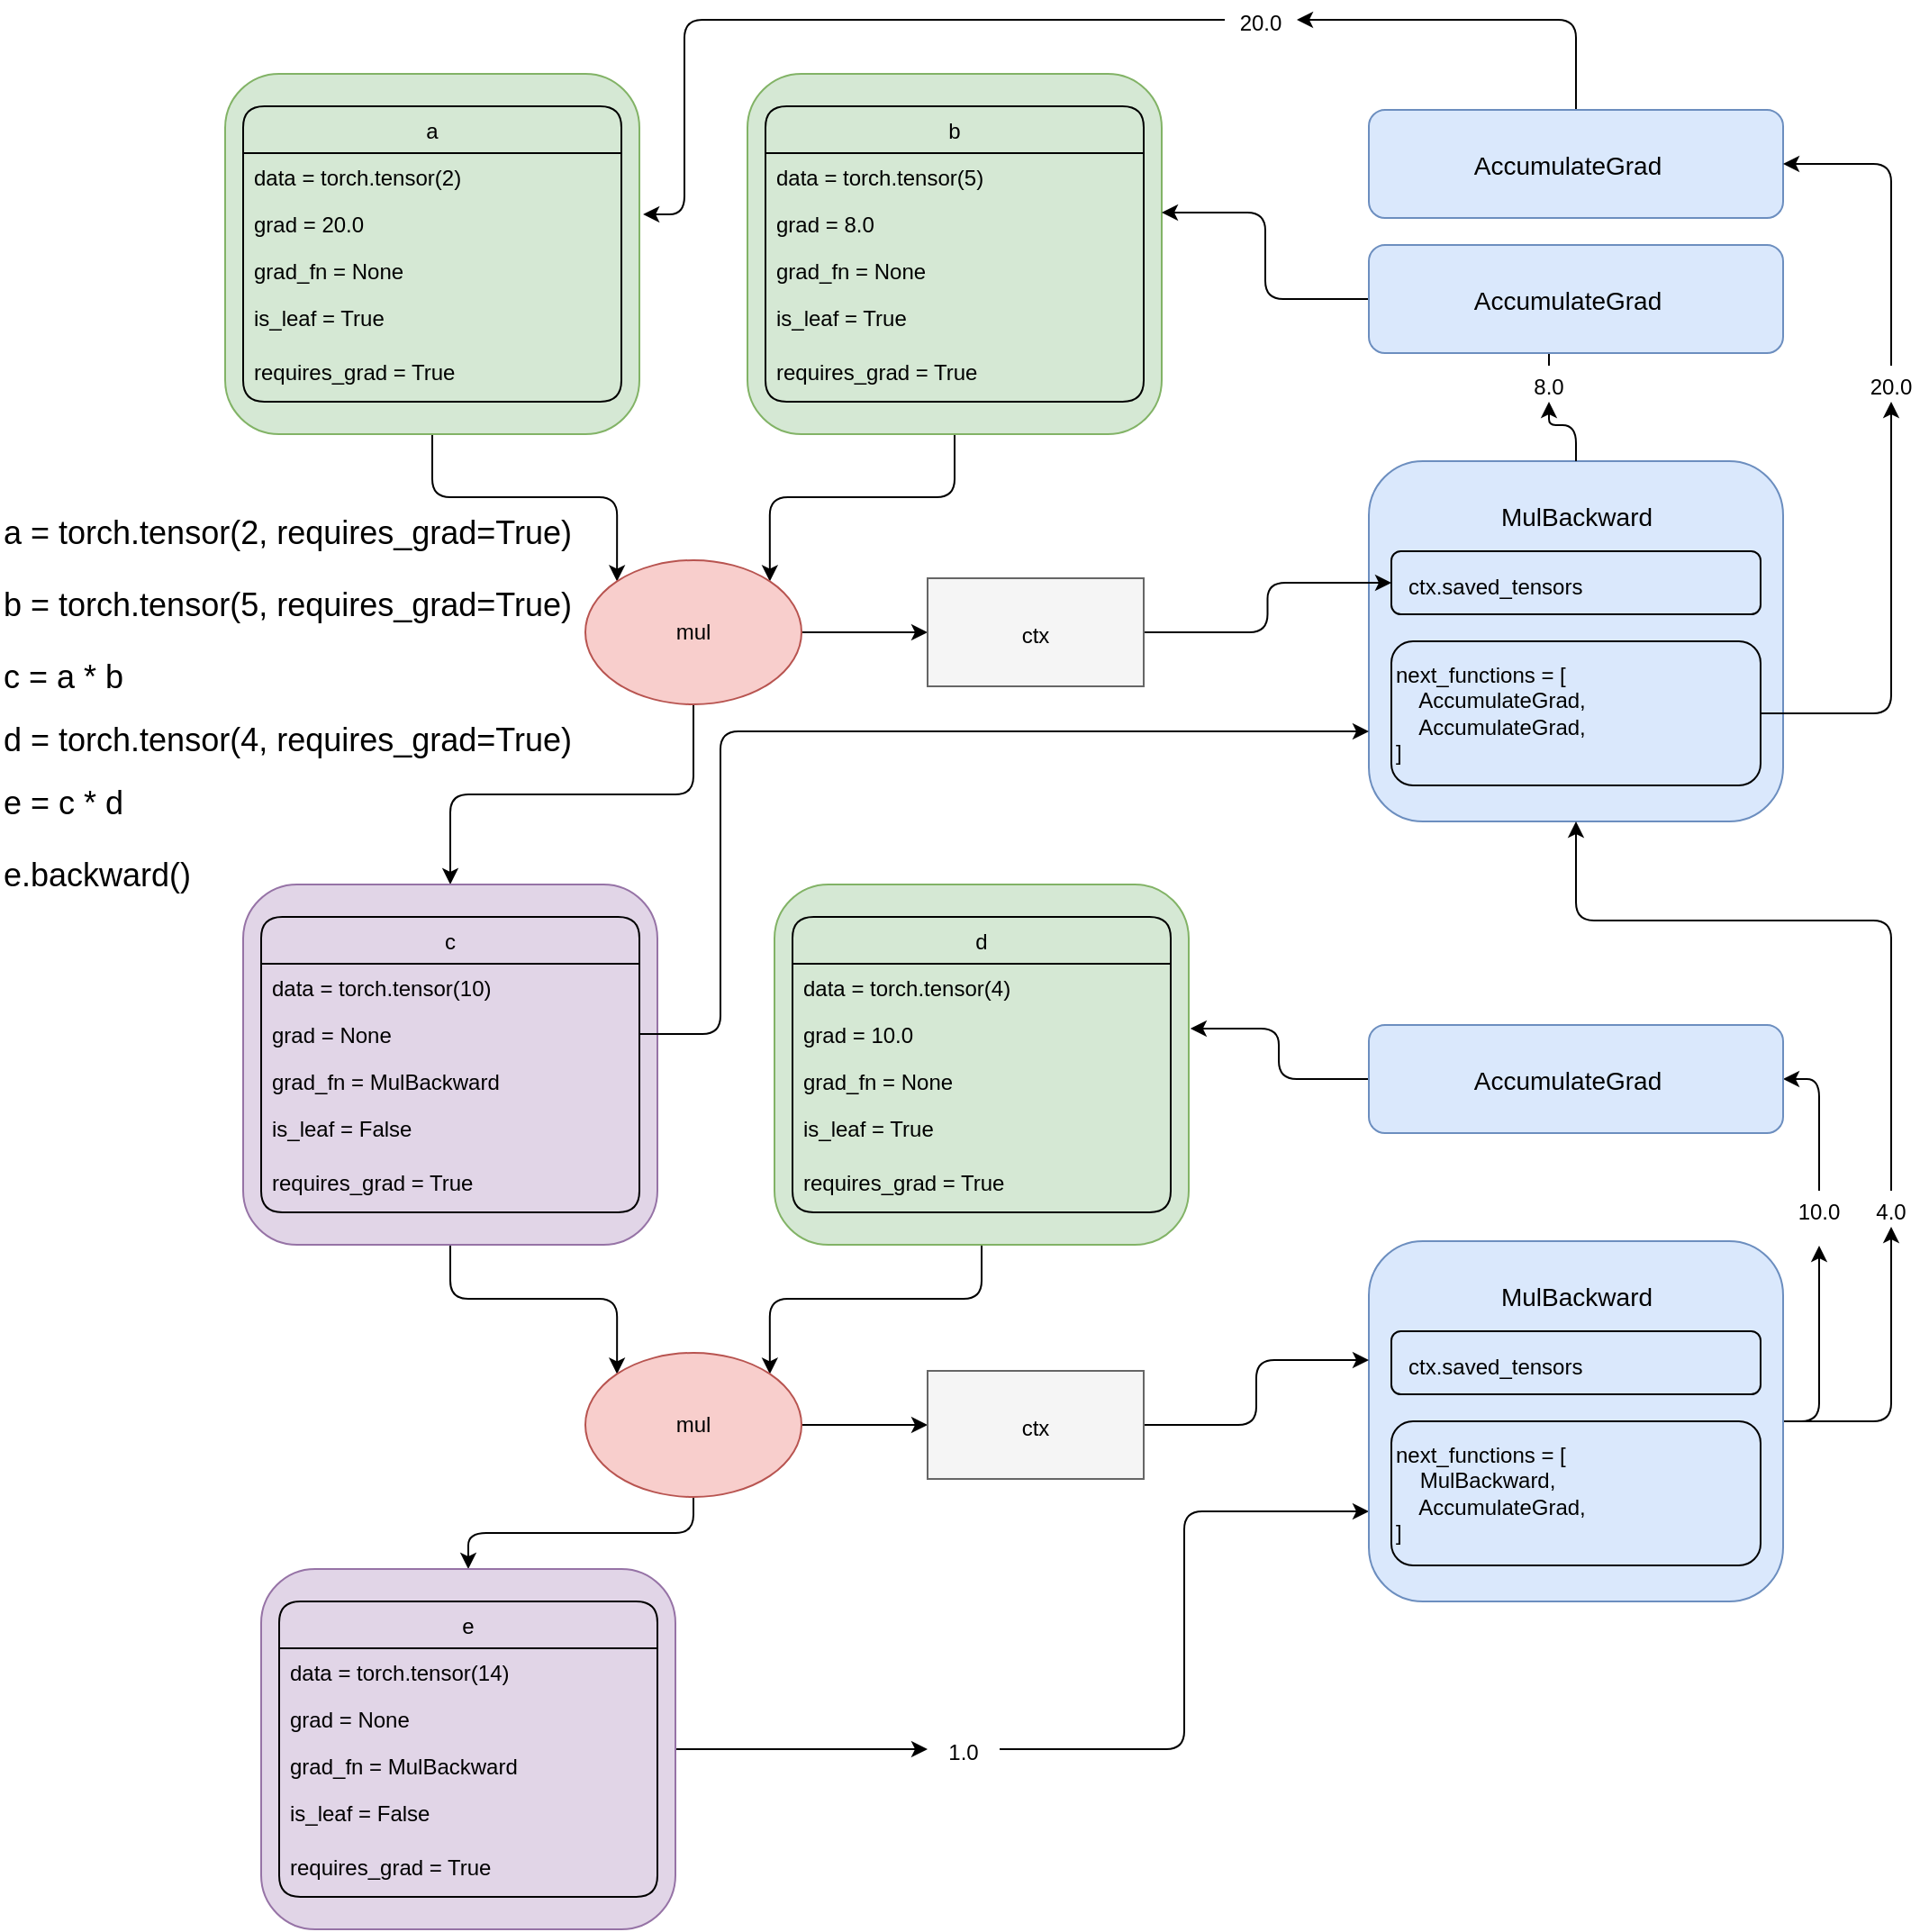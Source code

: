 <mxfile version="13.9.9" type="github">
  <diagram id="yRnguYs6hvbD5JJDKoyp" name="Page-1">
    <mxGraphModel dx="1145" dy="738" grid="1" gridSize="10" guides="1" tooltips="1" connect="1" arrows="1" fold="1" page="1" pageScale="1" pageWidth="850" pageHeight="1100" math="0" shadow="0">
      <root>
        <mxCell id="0" />
        <mxCell id="1" parent="0" />
        <mxCell id="xbXCiBL3qjypmOi7MR6_-115" style="edgeStyle=orthogonalEdgeStyle;rounded=1;orthogonalLoop=1;jettySize=auto;html=1;entryX=0;entryY=0;entryDx=0;entryDy=0;startSize=26;" parent="1" source="xbXCiBL3qjypmOi7MR6_-1" target="xbXCiBL3qjypmOi7MR6_-112" edge="1">
          <mxGeometry relative="1" as="geometry" />
        </mxCell>
        <mxCell id="xbXCiBL3qjypmOi7MR6_-1" value="" style="rounded=1;whiteSpace=wrap;html=1;fillColor=#d5e8d4;strokeColor=#82b366;" parent="1" vertex="1">
          <mxGeometry x="165" y="80" width="230" height="200" as="geometry" />
        </mxCell>
        <mxCell id="xbXCiBL3qjypmOi7MR6_-16" value="a" style="swimlane;fontStyle=0;childLayout=stackLayout;horizontal=1;startSize=26;fillColor=none;horizontalStack=0;resizeParent=1;resizeParentMax=0;resizeLast=0;collapsible=1;marginBottom=0;rounded=1;swimlaneLine=1;glass=0;sketch=0;shadow=0;" parent="1" vertex="1">
          <mxGeometry x="175" y="98" width="210" height="164" as="geometry">
            <mxRectangle x="80" y="110" width="40" height="26" as="alternateBounds" />
          </mxGeometry>
        </mxCell>
        <mxCell id="xbXCiBL3qjypmOi7MR6_-17" value="data = torch.tensor(2)" style="text;strokeColor=none;fillColor=none;align=left;verticalAlign=top;spacingLeft=4;spacingRight=4;overflow=hidden;rotatable=0;points=[[0,0.5],[1,0.5]];portConstraint=eastwest;" parent="xbXCiBL3qjypmOi7MR6_-16" vertex="1">
          <mxGeometry y="26" width="210" height="26" as="geometry" />
        </mxCell>
        <mxCell id="xbXCiBL3qjypmOi7MR6_-18" value="grad = 20.0" style="text;strokeColor=none;fillColor=none;align=left;verticalAlign=top;spacingLeft=4;spacingRight=4;overflow=hidden;rotatable=0;points=[[0,0.5],[1,0.5]];portConstraint=eastwest;" parent="xbXCiBL3qjypmOi7MR6_-16" vertex="1">
          <mxGeometry y="52" width="210" height="26" as="geometry" />
        </mxCell>
        <mxCell id="xbXCiBL3qjypmOi7MR6_-19" value="grad_fn = None" style="text;strokeColor=none;fillColor=none;align=left;verticalAlign=top;spacingLeft=4;spacingRight=4;overflow=hidden;rotatable=0;points=[[0,0.5],[1,0.5]];portConstraint=eastwest;" parent="xbXCiBL3qjypmOi7MR6_-16" vertex="1">
          <mxGeometry y="78" width="210" height="26" as="geometry" />
        </mxCell>
        <mxCell id="xbXCiBL3qjypmOi7MR6_-95" value="is_leaf = True" style="text;strokeColor=none;fillColor=none;spacingLeft=4;spacingRight=4;overflow=hidden;rotatable=0;points=[[0,0.5],[1,0.5]];portConstraint=eastwest;fontSize=12;rounded=1;shadow=0;glass=0;sketch=0;startSize=26;" parent="xbXCiBL3qjypmOi7MR6_-16" vertex="1">
          <mxGeometry y="104" width="210" height="30" as="geometry" />
        </mxCell>
        <mxCell id="xbXCiBL3qjypmOi7MR6_-96" value="requires_grad = True" style="text;strokeColor=none;fillColor=none;spacingLeft=4;spacingRight=4;overflow=hidden;rotatable=0;points=[[0,0.5],[1,0.5]];portConstraint=eastwest;fontSize=12;rounded=1;shadow=0;glass=0;sketch=0;startSize=26;" parent="xbXCiBL3qjypmOi7MR6_-16" vertex="1">
          <mxGeometry y="134" width="210" height="30" as="geometry" />
        </mxCell>
        <mxCell id="xbXCiBL3qjypmOi7MR6_-116" style="edgeStyle=orthogonalEdgeStyle;rounded=1;orthogonalLoop=1;jettySize=auto;html=1;exitX=0.5;exitY=1;exitDx=0;exitDy=0;entryX=1;entryY=0;entryDx=0;entryDy=0;startSize=26;" parent="1" source="xbXCiBL3qjypmOi7MR6_-105" target="xbXCiBL3qjypmOi7MR6_-112" edge="1">
          <mxGeometry relative="1" as="geometry" />
        </mxCell>
        <mxCell id="xbXCiBL3qjypmOi7MR6_-105" value="" style="rounded=1;whiteSpace=wrap;html=1;fillColor=#d5e8d4;strokeColor=#82b366;" parent="1" vertex="1">
          <mxGeometry x="455" y="80" width="230" height="200" as="geometry" />
        </mxCell>
        <mxCell id="xbXCiBL3qjypmOi7MR6_-106" value="b" style="swimlane;fontStyle=0;childLayout=stackLayout;horizontal=1;startSize=26;fillColor=none;horizontalStack=0;resizeParent=1;resizeParentMax=0;resizeLast=0;collapsible=1;marginBottom=0;rounded=1;swimlaneLine=1;glass=0;sketch=0;shadow=0;" parent="1" vertex="1">
          <mxGeometry x="465" y="98" width="210" height="164" as="geometry">
            <mxRectangle x="80" y="110" width="40" height="26" as="alternateBounds" />
          </mxGeometry>
        </mxCell>
        <mxCell id="xbXCiBL3qjypmOi7MR6_-107" value="data = torch.tensor(5)" style="text;strokeColor=none;fillColor=none;align=left;verticalAlign=top;spacingLeft=4;spacingRight=4;overflow=hidden;rotatable=0;points=[[0,0.5],[1,0.5]];portConstraint=eastwest;" parent="xbXCiBL3qjypmOi7MR6_-106" vertex="1">
          <mxGeometry y="26" width="210" height="26" as="geometry" />
        </mxCell>
        <mxCell id="xbXCiBL3qjypmOi7MR6_-108" value="grad = 8.0" style="text;strokeColor=none;fillColor=none;align=left;verticalAlign=top;spacingLeft=4;spacingRight=4;overflow=hidden;rotatable=0;points=[[0,0.5],[1,0.5]];portConstraint=eastwest;" parent="xbXCiBL3qjypmOi7MR6_-106" vertex="1">
          <mxGeometry y="52" width="210" height="26" as="geometry" />
        </mxCell>
        <mxCell id="xbXCiBL3qjypmOi7MR6_-109" value="grad_fn = None" style="text;strokeColor=none;fillColor=none;align=left;verticalAlign=top;spacingLeft=4;spacingRight=4;overflow=hidden;rotatable=0;points=[[0,0.5],[1,0.5]];portConstraint=eastwest;" parent="xbXCiBL3qjypmOi7MR6_-106" vertex="1">
          <mxGeometry y="78" width="210" height="26" as="geometry" />
        </mxCell>
        <mxCell id="xbXCiBL3qjypmOi7MR6_-110" value="is_leaf = True" style="text;strokeColor=none;fillColor=none;spacingLeft=4;spacingRight=4;overflow=hidden;rotatable=0;points=[[0,0.5],[1,0.5]];portConstraint=eastwest;fontSize=12;rounded=1;shadow=0;glass=0;sketch=0;startSize=26;" parent="xbXCiBL3qjypmOi7MR6_-106" vertex="1">
          <mxGeometry y="104" width="210" height="30" as="geometry" />
        </mxCell>
        <mxCell id="xbXCiBL3qjypmOi7MR6_-111" value="requires_grad = True" style="text;strokeColor=none;fillColor=none;spacingLeft=4;spacingRight=4;overflow=hidden;rotatable=0;points=[[0,0.5],[1,0.5]];portConstraint=eastwest;fontSize=12;rounded=1;shadow=0;glass=0;sketch=0;startSize=26;fontStyle=0" parent="xbXCiBL3qjypmOi7MR6_-106" vertex="1">
          <mxGeometry y="134" width="210" height="30" as="geometry" />
        </mxCell>
        <mxCell id="xbXCiBL3qjypmOi7MR6_-124" style="edgeStyle=orthogonalEdgeStyle;rounded=1;orthogonalLoop=1;jettySize=auto;html=1;entryX=0.5;entryY=0;entryDx=0;entryDy=0;startSize=26;" parent="1" source="xbXCiBL3qjypmOi7MR6_-112" target="xbXCiBL3qjypmOi7MR6_-117" edge="1">
          <mxGeometry relative="1" as="geometry">
            <mxPoint x="280" y="440" as="sourcePoint" />
          </mxGeometry>
        </mxCell>
        <mxCell id="I5uXExxvPvJX1PheCcKH-10" style="edgeStyle=orthogonalEdgeStyle;rounded=1;orthogonalLoop=1;jettySize=auto;html=1;entryX=0;entryY=0.5;entryDx=0;entryDy=0;startSize=26;fontSize=18;" edge="1" parent="1" source="xbXCiBL3qjypmOi7MR6_-112" target="I5uXExxvPvJX1PheCcKH-8">
          <mxGeometry relative="1" as="geometry" />
        </mxCell>
        <mxCell id="xbXCiBL3qjypmOi7MR6_-112" value="" style="ellipse;whiteSpace=wrap;html=1;rounded=1;shadow=0;glass=0;sketch=0;startSize=26;fillColor=#f8cecc;strokeColor=#b85450;" parent="1" vertex="1">
          <mxGeometry x="365" y="350" width="120" height="80" as="geometry" />
        </mxCell>
        <mxCell id="xbXCiBL3qjypmOi7MR6_-113" value="mul" style="text;html=1;strokeColor=none;fillColor=none;align=center;verticalAlign=middle;whiteSpace=wrap;rounded=0;shadow=0;glass=0;sketch=0;startSize=26;" parent="1" vertex="1">
          <mxGeometry x="405" y="380" width="40" height="20" as="geometry" />
        </mxCell>
        <mxCell id="I5uXExxvPvJX1PheCcKH-84" style="edgeStyle=orthogonalEdgeStyle;rounded=1;orthogonalLoop=1;jettySize=auto;html=1;entryX=0;entryY=0;entryDx=0;entryDy=0;startSize=26;fontSize=18;" edge="1" parent="1" source="xbXCiBL3qjypmOi7MR6_-117" target="I5uXExxvPvJX1PheCcKH-82">
          <mxGeometry relative="1" as="geometry" />
        </mxCell>
        <mxCell id="xbXCiBL3qjypmOi7MR6_-117" value="" style="rounded=1;whiteSpace=wrap;html=1;fillColor=#e1d5e7;strokeColor=#9673a6;" parent="1" vertex="1">
          <mxGeometry x="175" y="530" width="230" height="200" as="geometry" />
        </mxCell>
        <mxCell id="xbXCiBL3qjypmOi7MR6_-118" value="c" style="swimlane;fontStyle=0;childLayout=stackLayout;horizontal=1;startSize=26;fillColor=none;horizontalStack=0;resizeParent=1;resizeParentMax=0;resizeLast=0;collapsible=1;marginBottom=0;rounded=1;swimlaneLine=1;glass=0;sketch=0;shadow=0;" parent="1" vertex="1">
          <mxGeometry x="185" y="548" width="210" height="164" as="geometry">
            <mxRectangle x="80" y="110" width="40" height="26" as="alternateBounds" />
          </mxGeometry>
        </mxCell>
        <mxCell id="xbXCiBL3qjypmOi7MR6_-119" value="data = torch.tensor(10)" style="text;strokeColor=none;fillColor=none;align=left;verticalAlign=top;spacingLeft=4;spacingRight=4;overflow=hidden;rotatable=0;points=[[0,0.5],[1,0.5]];portConstraint=eastwest;" parent="xbXCiBL3qjypmOi7MR6_-118" vertex="1">
          <mxGeometry y="26" width="210" height="26" as="geometry" />
        </mxCell>
        <mxCell id="xbXCiBL3qjypmOi7MR6_-120" value="grad = None" style="text;strokeColor=none;fillColor=none;align=left;verticalAlign=top;spacingLeft=4;spacingRight=4;overflow=hidden;rotatable=0;points=[[0,0.5],[1,0.5]];portConstraint=eastwest;" parent="xbXCiBL3qjypmOi7MR6_-118" vertex="1">
          <mxGeometry y="52" width="210" height="26" as="geometry" />
        </mxCell>
        <mxCell id="xbXCiBL3qjypmOi7MR6_-121" value="grad_fn = MulBackward" style="text;strokeColor=none;fillColor=none;align=left;verticalAlign=top;spacingLeft=4;spacingRight=4;overflow=hidden;rotatable=0;points=[[0,0.5],[1,0.5]];portConstraint=eastwest;" parent="xbXCiBL3qjypmOi7MR6_-118" vertex="1">
          <mxGeometry y="78" width="210" height="26" as="geometry" />
        </mxCell>
        <mxCell id="xbXCiBL3qjypmOi7MR6_-122" value="is_leaf = False" style="text;strokeColor=none;fillColor=none;spacingLeft=4;spacingRight=4;overflow=hidden;rotatable=0;points=[[0,0.5],[1,0.5]];portConstraint=eastwest;fontSize=12;rounded=1;shadow=0;glass=0;sketch=0;startSize=26;" parent="xbXCiBL3qjypmOi7MR6_-118" vertex="1">
          <mxGeometry y="104" width="210" height="30" as="geometry" />
        </mxCell>
        <mxCell id="xbXCiBL3qjypmOi7MR6_-123" value="requires_grad = True" style="text;strokeColor=none;fillColor=none;spacingLeft=4;spacingRight=4;overflow=hidden;rotatable=0;points=[[0,0.5],[1,0.5]];portConstraint=eastwest;fontSize=12;rounded=1;shadow=0;glass=0;sketch=0;startSize=26;" parent="xbXCiBL3qjypmOi7MR6_-118" vertex="1">
          <mxGeometry y="134" width="210" height="30" as="geometry" />
        </mxCell>
        <mxCell id="xbXCiBL3qjypmOi7MR6_-125" value="&lt;font style=&quot;font-size: 18px&quot;&gt;a = torch.tensor(2, requires_grad=True)&lt;/font&gt;" style="text;html=1;align=left;verticalAlign=middle;whiteSpace=wrap;rounded=0;shadow=0;glass=0;sketch=0;startSize=26;fontSize=18;fontStyle=0;labelPosition=center;verticalLabelPosition=middle;" parent="1" vertex="1">
          <mxGeometry x="40" y="320" width="330" height="30" as="geometry" />
        </mxCell>
        <mxCell id="xbXCiBL3qjypmOi7MR6_-126" value="&lt;font style=&quot;font-size: 18px&quot;&gt;b = torch.tensor(5, requires_grad=True)&lt;/font&gt;" style="text;html=1;align=left;verticalAlign=middle;whiteSpace=wrap;rounded=0;shadow=0;glass=0;sketch=0;startSize=26;fontSize=18;fontStyle=0;labelPosition=center;verticalLabelPosition=middle;" parent="1" vertex="1">
          <mxGeometry x="40" y="360" width="330" height="30" as="geometry" />
        </mxCell>
        <mxCell id="xbXCiBL3qjypmOi7MR6_-127" value="&lt;font style=&quot;font-size: 18px;&quot;&gt;c = a * b&lt;/font&gt;" style="text;html=1;align=left;verticalAlign=middle;whiteSpace=wrap;rounded=0;shadow=0;glass=0;sketch=0;startSize=26;fontSize=18;fontStyle=0;labelPosition=center;verticalLabelPosition=middle;" parent="1" vertex="1">
          <mxGeometry x="40" y="400" width="100" height="30" as="geometry" />
        </mxCell>
        <mxCell id="I5uXExxvPvJX1PheCcKH-109" style="edgeStyle=orthogonalEdgeStyle;rounded=1;orthogonalLoop=1;jettySize=auto;html=1;entryX=0.5;entryY=1;entryDx=0;entryDy=0;startSize=26;fontSize=18;" edge="1" parent="1" source="I5uXExxvPvJX1PheCcKH-133" target="I5uXExxvPvJX1PheCcKH-27">
          <mxGeometry relative="1" as="geometry" />
        </mxCell>
        <mxCell id="I5uXExxvPvJX1PheCcKH-1" value="" style="rounded=1;whiteSpace=wrap;html=1;fillColor=#dae8fc;strokeColor=#6c8ebf;" vertex="1" parent="1">
          <mxGeometry x="800" y="295" width="230" height="200" as="geometry" />
        </mxCell>
        <mxCell id="I5uXExxvPvJX1PheCcKH-18" style="edgeStyle=orthogonalEdgeStyle;rounded=1;orthogonalLoop=1;jettySize=auto;html=1;entryX=0;entryY=0.5;entryDx=0;entryDy=0;startSize=26;fontSize=18;" edge="1" parent="1" source="I5uXExxvPvJX1PheCcKH-8" target="I5uXExxvPvJX1PheCcKH-17">
          <mxGeometry relative="1" as="geometry" />
        </mxCell>
        <mxCell id="I5uXExxvPvJX1PheCcKH-8" value="" style="rounded=0;whiteSpace=wrap;html=1;shadow=0;glass=0;sketch=0;startSize=26;fillColor=#f5f5f5;fontSize=18;strokeColor=#666666;fontColor=#333333;" vertex="1" parent="1">
          <mxGeometry x="555" y="360" width="120" height="60" as="geometry" />
        </mxCell>
        <mxCell id="I5uXExxvPvJX1PheCcKH-9" value="&lt;font style=&quot;font-size: 12px&quot;&gt;ctx&lt;/font&gt;" style="text;html=1;strokeColor=none;fillColor=none;align=center;verticalAlign=middle;whiteSpace=wrap;rounded=0;shadow=0;glass=0;sketch=0;startSize=26;fontSize=18;" vertex="1" parent="1">
          <mxGeometry x="595" y="380" width="40" height="20" as="geometry" />
        </mxCell>
        <mxCell id="I5uXExxvPvJX1PheCcKH-14" value="&lt;font style=&quot;font-size: 14px&quot;&gt;MulBackward&lt;/font&gt;" style="text;html=1;strokeColor=none;fillColor=none;align=center;verticalAlign=middle;whiteSpace=wrap;rounded=0;shadow=0;glass=0;sketch=0;startSize=26;fontSize=18;" vertex="1" parent="1">
          <mxGeometry x="862.5" y="315" width="105" height="20" as="geometry" />
        </mxCell>
        <mxCell id="I5uXExxvPvJX1PheCcKH-17" value="&lt;div&gt;&lt;br&gt;&lt;/div&gt;" style="rounded=1;whiteSpace=wrap;html=1;shadow=0;glass=0;sketch=0;startSize=26;fillColor=none;fontSize=18;align=left;" vertex="1" parent="1">
          <mxGeometry x="812.5" y="345" width="205" height="35" as="geometry" />
        </mxCell>
        <mxCell id="I5uXExxvPvJX1PheCcKH-137" style="edgeStyle=orthogonalEdgeStyle;rounded=1;orthogonalLoop=1;jettySize=auto;html=1;entryX=0.5;entryY=1;entryDx=0;entryDy=0;startSize=26;fontSize=18;" edge="1" parent="1" source="I5uXExxvPvJX1PheCcKH-19" target="I5uXExxvPvJX1PheCcKH-135">
          <mxGeometry relative="1" as="geometry" />
        </mxCell>
        <mxCell id="I5uXExxvPvJX1PheCcKH-19" value="&lt;div style=&quot;font-size: 12px&quot;&gt;&lt;font style=&quot;font-size: 12px&quot;&gt;next_functions = [&lt;/font&gt;&lt;/div&gt;&lt;div style=&quot;font-size: 12px&quot;&gt;&lt;font style=&quot;font-size: 12px&quot;&gt;&amp;nbsp;&amp;nbsp;&amp;nbsp; AccumulateGrad,&lt;br&gt;&lt;/font&gt;&lt;/div&gt;&lt;div style=&quot;font-size: 12px&quot;&gt;&lt;font style=&quot;font-size: 12px&quot;&gt;&amp;nbsp;&amp;nbsp;&amp;nbsp; AccumulateGrad,&lt;/font&gt;&lt;/div&gt;&lt;div style=&quot;font-size: 12px&quot;&gt;&lt;font style=&quot;font-size: 12px&quot;&gt;]&lt;br&gt;&lt;/font&gt;&lt;/div&gt;" style="rounded=1;whiteSpace=wrap;html=1;shadow=0;glass=0;sketch=0;startSize=26;fillColor=none;fontSize=18;align=left;" vertex="1" parent="1">
          <mxGeometry x="812.5" y="395" width="205" height="80" as="geometry" />
        </mxCell>
        <mxCell id="I5uXExxvPvJX1PheCcKH-21" value="&lt;div align=&quot;left&quot;&gt;&lt;font style=&quot;font-size: 12px&quot;&gt;ctx.saved_tensors&lt;/font&gt;&lt;/div&gt;" style="text;html=1;strokeColor=none;fillColor=none;align=left;verticalAlign=middle;whiteSpace=wrap;rounded=0;shadow=0;glass=0;sketch=0;startSize=26;fontSize=18;" vertex="1" parent="1">
          <mxGeometry x="820" y="352.5" width="180" height="20" as="geometry" />
        </mxCell>
        <mxCell id="I5uXExxvPvJX1PheCcKH-113" style="edgeStyle=orthogonalEdgeStyle;rounded=1;orthogonalLoop=1;jettySize=auto;html=1;entryX=1;entryY=0.385;entryDx=0;entryDy=0;entryPerimeter=0;startSize=26;fontSize=18;" edge="1" parent="1" source="I5uXExxvPvJX1PheCcKH-27" target="xbXCiBL3qjypmOi7MR6_-105">
          <mxGeometry relative="1" as="geometry" />
        </mxCell>
        <mxCell id="I5uXExxvPvJX1PheCcKH-27" value="" style="rounded=1;whiteSpace=wrap;html=1;fillColor=#dae8fc;strokeColor=#6c8ebf;" vertex="1" parent="1">
          <mxGeometry x="800" y="175" width="230" height="60" as="geometry" />
        </mxCell>
        <mxCell id="I5uXExxvPvJX1PheCcKH-28" value="&lt;font style=&quot;font-size: 14px&quot;&gt;AccumulateGrad&lt;/font&gt;" style="text;html=1;strokeColor=none;fillColor=none;align=center;verticalAlign=middle;whiteSpace=wrap;rounded=0;shadow=0;glass=0;sketch=0;startSize=26;fontSize=18;" vertex="1" parent="1">
          <mxGeometry x="857.5" y="195" width="105" height="20" as="geometry" />
        </mxCell>
        <mxCell id="I5uXExxvPvJX1PheCcKH-35" value="&lt;font style=&quot;font-size: 12px&quot;&gt;1.0&lt;/font&gt;" style="text;html=1;strokeColor=none;fillColor=none;align=center;verticalAlign=middle;whiteSpace=wrap;rounded=0;shadow=0;glass=0;sketch=0;startSize=26;fontSize=18;" vertex="1" parent="1">
          <mxGeometry x="500" y="629" width="40" height="20" as="geometry" />
        </mxCell>
        <mxCell id="I5uXExxvPvJX1PheCcKH-65" value="&lt;div align=&quot;left&quot;&gt;&lt;font style=&quot;font-size: 18px&quot;&gt;d = torch.tensor(4, requires_grad=True)&lt;/font&gt;&lt;/div&gt;" style="text;html=1;align=left;verticalAlign=middle;whiteSpace=wrap;rounded=0;shadow=0;glass=0;sketch=0;startSize=26;fontSize=18;fontStyle=0;labelPosition=center;verticalLabelPosition=middle;" vertex="1" parent="1">
          <mxGeometry x="40" y="435" width="340" height="30" as="geometry" />
        </mxCell>
        <mxCell id="I5uXExxvPvJX1PheCcKH-66" value="&lt;div align=&quot;left&quot;&gt;&lt;font style=&quot;font-size: 18px&quot;&gt;e = c * d&lt;/font&gt;&lt;br&gt;&lt;/div&gt;" style="text;html=1;align=left;verticalAlign=middle;whiteSpace=wrap;rounded=0;shadow=0;glass=0;sketch=0;startSize=26;fontSize=18;fontStyle=0;labelPosition=center;verticalLabelPosition=middle;" vertex="1" parent="1">
          <mxGeometry x="40" y="470" width="80" height="30" as="geometry" />
        </mxCell>
        <mxCell id="I5uXExxvPvJX1PheCcKH-85" style="edgeStyle=orthogonalEdgeStyle;rounded=1;orthogonalLoop=1;jettySize=auto;html=1;entryX=1;entryY=0;entryDx=0;entryDy=0;startSize=26;fontSize=18;" edge="1" parent="1" source="I5uXExxvPvJX1PheCcKH-73" target="I5uXExxvPvJX1PheCcKH-82">
          <mxGeometry relative="1" as="geometry" />
        </mxCell>
        <mxCell id="I5uXExxvPvJX1PheCcKH-73" value="" style="rounded=1;whiteSpace=wrap;html=1;fillColor=#d5e8d4;strokeColor=#82b366;" vertex="1" parent="1">
          <mxGeometry x="470" y="530" width="230" height="200" as="geometry" />
        </mxCell>
        <mxCell id="I5uXExxvPvJX1PheCcKH-74" value="d" style="swimlane;fontStyle=0;childLayout=stackLayout;horizontal=1;startSize=26;fillColor=none;horizontalStack=0;resizeParent=1;resizeParentMax=0;resizeLast=0;collapsible=1;marginBottom=0;rounded=1;swimlaneLine=1;glass=0;sketch=0;shadow=0;" vertex="1" parent="1">
          <mxGeometry x="480" y="548" width="210" height="164" as="geometry">
            <mxRectangle x="80" y="110" width="40" height="26" as="alternateBounds" />
          </mxGeometry>
        </mxCell>
        <mxCell id="I5uXExxvPvJX1PheCcKH-75" value="data = torch.tensor(4)" style="text;strokeColor=none;fillColor=none;align=left;verticalAlign=top;spacingLeft=4;spacingRight=4;overflow=hidden;rotatable=0;points=[[0,0.5],[1,0.5]];portConstraint=eastwest;" vertex="1" parent="I5uXExxvPvJX1PheCcKH-74">
          <mxGeometry y="26" width="210" height="26" as="geometry" />
        </mxCell>
        <mxCell id="I5uXExxvPvJX1PheCcKH-76" value="grad = 10.0" style="text;strokeColor=none;fillColor=none;align=left;verticalAlign=top;spacingLeft=4;spacingRight=4;overflow=hidden;rotatable=0;points=[[0,0.5],[1,0.5]];portConstraint=eastwest;" vertex="1" parent="I5uXExxvPvJX1PheCcKH-74">
          <mxGeometry y="52" width="210" height="26" as="geometry" />
        </mxCell>
        <mxCell id="I5uXExxvPvJX1PheCcKH-77" value="grad_fn = None" style="text;strokeColor=none;fillColor=none;align=left;verticalAlign=top;spacingLeft=4;spacingRight=4;overflow=hidden;rotatable=0;points=[[0,0.5],[1,0.5]];portConstraint=eastwest;" vertex="1" parent="I5uXExxvPvJX1PheCcKH-74">
          <mxGeometry y="78" width="210" height="26" as="geometry" />
        </mxCell>
        <mxCell id="I5uXExxvPvJX1PheCcKH-78" value="is_leaf = True" style="text;strokeColor=none;fillColor=none;spacingLeft=4;spacingRight=4;overflow=hidden;rotatable=0;points=[[0,0.5],[1,0.5]];portConstraint=eastwest;fontSize=12;rounded=1;shadow=0;glass=0;sketch=0;startSize=26;" vertex="1" parent="I5uXExxvPvJX1PheCcKH-74">
          <mxGeometry y="104" width="210" height="30" as="geometry" />
        </mxCell>
        <mxCell id="I5uXExxvPvJX1PheCcKH-79" value="requires_grad = True" style="text;strokeColor=none;fillColor=none;spacingLeft=4;spacingRight=4;overflow=hidden;rotatable=0;points=[[0,0.5],[1,0.5]];portConstraint=eastwest;fontSize=12;rounded=1;shadow=0;glass=0;sketch=0;startSize=26;fontStyle=0" vertex="1" parent="I5uXExxvPvJX1PheCcKH-74">
          <mxGeometry y="134" width="210" height="30" as="geometry" />
        </mxCell>
        <mxCell id="I5uXExxvPvJX1PheCcKH-81" style="edgeStyle=orthogonalEdgeStyle;rounded=1;orthogonalLoop=1;jettySize=auto;html=1;entryX=0;entryY=0.75;entryDx=0;entryDy=0;startSize=26;fontSize=18;" edge="1" parent="1" source="xbXCiBL3qjypmOi7MR6_-120" target="I5uXExxvPvJX1PheCcKH-1">
          <mxGeometry relative="1" as="geometry">
            <Array as="points">
              <mxPoint x="440" y="613" />
              <mxPoint x="440" y="445" />
            </Array>
          </mxGeometry>
        </mxCell>
        <mxCell id="I5uXExxvPvJX1PheCcKH-93" style="edgeStyle=orthogonalEdgeStyle;rounded=1;orthogonalLoop=1;jettySize=auto;html=1;entryX=0.5;entryY=0;entryDx=0;entryDy=0;startSize=26;fontSize=18;" edge="1" parent="1" source="I5uXExxvPvJX1PheCcKH-82" target="I5uXExxvPvJX1PheCcKH-86">
          <mxGeometry relative="1" as="geometry" />
        </mxCell>
        <mxCell id="I5uXExxvPvJX1PheCcKH-107" style="edgeStyle=orthogonalEdgeStyle;rounded=1;orthogonalLoop=1;jettySize=auto;html=1;entryX=0;entryY=0.5;entryDx=0;entryDy=0;startSize=26;fontSize=18;" edge="1" parent="1" source="I5uXExxvPvJX1PheCcKH-82" target="I5uXExxvPvJX1PheCcKH-105">
          <mxGeometry relative="1" as="geometry" />
        </mxCell>
        <mxCell id="I5uXExxvPvJX1PheCcKH-82" value="" style="ellipse;whiteSpace=wrap;html=1;rounded=1;shadow=0;glass=0;sketch=0;startSize=26;fillColor=#f8cecc;strokeColor=#b85450;" vertex="1" parent="1">
          <mxGeometry x="365" y="790" width="120" height="80" as="geometry" />
        </mxCell>
        <mxCell id="I5uXExxvPvJX1PheCcKH-83" value="mul" style="text;html=1;strokeColor=none;fillColor=none;align=center;verticalAlign=middle;whiteSpace=wrap;rounded=0;shadow=0;glass=0;sketch=0;startSize=26;" vertex="1" parent="1">
          <mxGeometry x="405" y="820" width="40" height="20" as="geometry" />
        </mxCell>
        <mxCell id="I5uXExxvPvJX1PheCcKH-111" style="edgeStyle=orthogonalEdgeStyle;rounded=1;orthogonalLoop=1;jettySize=auto;html=1;entryX=0;entryY=0.75;entryDx=0;entryDy=0;startSize=26;fontSize=18;" edge="1" parent="1" source="I5uXExxvPvJX1PheCcKH-122" target="I5uXExxvPvJX1PheCcKH-95">
          <mxGeometry relative="1" as="geometry" />
        </mxCell>
        <mxCell id="I5uXExxvPvJX1PheCcKH-124" style="edgeStyle=orthogonalEdgeStyle;rounded=1;orthogonalLoop=1;jettySize=auto;html=1;entryX=0;entryY=0.5;entryDx=0;entryDy=0;startSize=26;fontSize=18;" edge="1" parent="1" source="I5uXExxvPvJX1PheCcKH-86" target="I5uXExxvPvJX1PheCcKH-122">
          <mxGeometry relative="1" as="geometry" />
        </mxCell>
        <mxCell id="I5uXExxvPvJX1PheCcKH-86" value="" style="rounded=1;whiteSpace=wrap;html=1;fillColor=#e1d5e7;strokeColor=#9673a6;" vertex="1" parent="1">
          <mxGeometry x="185" y="910" width="230" height="200" as="geometry" />
        </mxCell>
        <mxCell id="I5uXExxvPvJX1PheCcKH-87" value="e" style="swimlane;fontStyle=0;childLayout=stackLayout;horizontal=1;startSize=26;fillColor=none;horizontalStack=0;resizeParent=1;resizeParentMax=0;resizeLast=0;collapsible=1;marginBottom=0;rounded=1;swimlaneLine=1;glass=0;sketch=0;shadow=0;" vertex="1" parent="1">
          <mxGeometry x="195" y="928" width="210" height="164" as="geometry">
            <mxRectangle x="80" y="110" width="40" height="26" as="alternateBounds" />
          </mxGeometry>
        </mxCell>
        <mxCell id="I5uXExxvPvJX1PheCcKH-88" value="data = torch.tensor(14)" style="text;strokeColor=none;fillColor=none;align=left;verticalAlign=top;spacingLeft=4;spacingRight=4;overflow=hidden;rotatable=0;points=[[0,0.5],[1,0.5]];portConstraint=eastwest;" vertex="1" parent="I5uXExxvPvJX1PheCcKH-87">
          <mxGeometry y="26" width="210" height="26" as="geometry" />
        </mxCell>
        <mxCell id="I5uXExxvPvJX1PheCcKH-89" value="grad = None" style="text;strokeColor=none;fillColor=none;align=left;verticalAlign=top;spacingLeft=4;spacingRight=4;overflow=hidden;rotatable=0;points=[[0,0.5],[1,0.5]];portConstraint=eastwest;" vertex="1" parent="I5uXExxvPvJX1PheCcKH-87">
          <mxGeometry y="52" width="210" height="26" as="geometry" />
        </mxCell>
        <mxCell id="I5uXExxvPvJX1PheCcKH-90" value="grad_fn = MulBackward" style="text;strokeColor=none;fillColor=none;align=left;verticalAlign=top;spacingLeft=4;spacingRight=4;overflow=hidden;rotatable=0;points=[[0,0.5],[1,0.5]];portConstraint=eastwest;" vertex="1" parent="I5uXExxvPvJX1PheCcKH-87">
          <mxGeometry y="78" width="210" height="26" as="geometry" />
        </mxCell>
        <mxCell id="I5uXExxvPvJX1PheCcKH-91" value="is_leaf = False" style="text;strokeColor=none;fillColor=none;spacingLeft=4;spacingRight=4;overflow=hidden;rotatable=0;points=[[0,0.5],[1,0.5]];portConstraint=eastwest;fontSize=12;rounded=1;shadow=0;glass=0;sketch=0;startSize=26;" vertex="1" parent="I5uXExxvPvJX1PheCcKH-87">
          <mxGeometry y="104" width="210" height="30" as="geometry" />
        </mxCell>
        <mxCell id="I5uXExxvPvJX1PheCcKH-92" value="requires_grad = True" style="text;strokeColor=none;fillColor=none;spacingLeft=4;spacingRight=4;overflow=hidden;rotatable=0;points=[[0,0.5],[1,0.5]];portConstraint=eastwest;fontSize=12;rounded=1;shadow=0;glass=0;sketch=0;startSize=26;" vertex="1" parent="I5uXExxvPvJX1PheCcKH-87">
          <mxGeometry y="134" width="210" height="30" as="geometry" />
        </mxCell>
        <mxCell id="I5uXExxvPvJX1PheCcKH-127" style="edgeStyle=orthogonalEdgeStyle;rounded=1;orthogonalLoop=1;jettySize=auto;html=1;startSize=26;fontSize=18;" edge="1" parent="1" source="I5uXExxvPvJX1PheCcKH-95">
          <mxGeometry relative="1" as="geometry">
            <mxPoint x="1050" y="730" as="targetPoint" />
          </mxGeometry>
        </mxCell>
        <mxCell id="I5uXExxvPvJX1PheCcKH-131" style="edgeStyle=orthogonalEdgeStyle;rounded=1;orthogonalLoop=1;jettySize=auto;html=1;entryX=0.5;entryY=1;entryDx=0;entryDy=0;startSize=26;fontSize=18;" edge="1" parent="1" source="I5uXExxvPvJX1PheCcKH-95" target="I5uXExxvPvJX1PheCcKH-128">
          <mxGeometry relative="1" as="geometry" />
        </mxCell>
        <mxCell id="I5uXExxvPvJX1PheCcKH-95" value="" style="rounded=1;whiteSpace=wrap;html=1;fillColor=#dae8fc;strokeColor=#6c8ebf;" vertex="1" parent="1">
          <mxGeometry x="800" y="728" width="230" height="200" as="geometry" />
        </mxCell>
        <mxCell id="I5uXExxvPvJX1PheCcKH-96" value="&lt;font style=&quot;font-size: 14px&quot;&gt;MulBackward&lt;/font&gt;" style="text;html=1;strokeColor=none;fillColor=none;align=center;verticalAlign=middle;whiteSpace=wrap;rounded=0;shadow=0;glass=0;sketch=0;startSize=26;fontSize=18;" vertex="1" parent="1">
          <mxGeometry x="862.5" y="748" width="105" height="20" as="geometry" />
        </mxCell>
        <mxCell id="I5uXExxvPvJX1PheCcKH-97" value="&lt;div&gt;&lt;br&gt;&lt;/div&gt;" style="rounded=1;whiteSpace=wrap;html=1;shadow=0;glass=0;sketch=0;startSize=26;fillColor=none;fontSize=18;align=left;" vertex="1" parent="1">
          <mxGeometry x="812.5" y="778" width="205" height="35" as="geometry" />
        </mxCell>
        <mxCell id="I5uXExxvPvJX1PheCcKH-119" style="edgeStyle=orthogonalEdgeStyle;rounded=1;orthogonalLoop=1;jettySize=auto;html=1;entryX=1;entryY=0.5;entryDx=0;entryDy=0;startSize=26;fontSize=18;" edge="1" parent="1" source="I5uXExxvPvJX1PheCcKH-125" target="I5uXExxvPvJX1PheCcKH-101">
          <mxGeometry relative="1" as="geometry">
            <Array as="points" />
          </mxGeometry>
        </mxCell>
        <mxCell id="I5uXExxvPvJX1PheCcKH-98" value="&lt;div style=&quot;font-size: 12px&quot;&gt;&lt;font style=&quot;font-size: 12px&quot;&gt;next_functions = [&lt;/font&gt;&lt;/div&gt;&lt;div style=&quot;font-size: 12px&quot;&gt;&lt;font style=&quot;font-size: 12px&quot;&gt;&amp;nbsp;&amp;nbsp;&amp;nbsp; MulBackward,&lt;br&gt;&lt;/font&gt;&lt;/div&gt;&lt;div style=&quot;font-size: 12px&quot;&gt;&lt;font style=&quot;font-size: 12px&quot;&gt;&amp;nbsp;&amp;nbsp;&amp;nbsp; AccumulateGrad,&lt;/font&gt;&lt;/div&gt;&lt;div style=&quot;font-size: 12px&quot;&gt;&lt;font style=&quot;font-size: 12px&quot;&gt;]&lt;br&gt;&lt;/font&gt;&lt;/div&gt;" style="rounded=1;whiteSpace=wrap;html=1;shadow=0;glass=0;sketch=0;startSize=26;fillColor=none;fontSize=18;align=left;" vertex="1" parent="1">
          <mxGeometry x="812.5" y="828" width="205" height="80" as="geometry" />
        </mxCell>
        <mxCell id="I5uXExxvPvJX1PheCcKH-99" value="&lt;div align=&quot;left&quot;&gt;&lt;font style=&quot;font-size: 12px&quot;&gt;ctx.saved_tensors&lt;/font&gt;&lt;/div&gt;" style="text;html=1;strokeColor=none;fillColor=none;align=left;verticalAlign=middle;whiteSpace=wrap;rounded=0;shadow=0;glass=0;sketch=0;startSize=26;fontSize=18;" vertex="1" parent="1">
          <mxGeometry x="820" y="785.5" width="180" height="20" as="geometry" />
        </mxCell>
        <mxCell id="I5uXExxvPvJX1PheCcKH-112" style="edgeStyle=orthogonalEdgeStyle;rounded=1;orthogonalLoop=1;jettySize=auto;html=1;entryX=1.004;entryY=0.4;entryDx=0;entryDy=0;entryPerimeter=0;startSize=26;fontSize=18;" edge="1" parent="1" source="I5uXExxvPvJX1PheCcKH-101" target="I5uXExxvPvJX1PheCcKH-73">
          <mxGeometry relative="1" as="geometry" />
        </mxCell>
        <mxCell id="I5uXExxvPvJX1PheCcKH-101" value="" style="rounded=1;whiteSpace=wrap;html=1;fillColor=#dae8fc;strokeColor=#6c8ebf;" vertex="1" parent="1">
          <mxGeometry x="800" y="608" width="230" height="60" as="geometry" />
        </mxCell>
        <mxCell id="I5uXExxvPvJX1PheCcKH-102" value="&lt;font style=&quot;font-size: 14px&quot;&gt;AccumulateGrad&lt;/font&gt;" style="text;html=1;strokeColor=none;fillColor=none;align=center;verticalAlign=middle;whiteSpace=wrap;rounded=0;shadow=0;glass=0;sketch=0;startSize=26;fontSize=18;" vertex="1" parent="1">
          <mxGeometry x="857.5" y="628" width="105" height="20" as="geometry" />
        </mxCell>
        <mxCell id="I5uXExxvPvJX1PheCcKH-108" style="edgeStyle=orthogonalEdgeStyle;rounded=1;orthogonalLoop=1;jettySize=auto;html=1;entryX=0;entryY=0.33;entryDx=0;entryDy=0;entryPerimeter=0;startSize=26;fontSize=18;" edge="1" parent="1" source="I5uXExxvPvJX1PheCcKH-105" target="I5uXExxvPvJX1PheCcKH-95">
          <mxGeometry relative="1" as="geometry" />
        </mxCell>
        <mxCell id="I5uXExxvPvJX1PheCcKH-105" value="" style="rounded=0;whiteSpace=wrap;html=1;shadow=0;glass=0;sketch=0;startSize=26;fillColor=#f5f5f5;fontSize=18;strokeColor=#666666;fontColor=#333333;" vertex="1" parent="1">
          <mxGeometry x="555" y="800" width="120" height="60" as="geometry" />
        </mxCell>
        <mxCell id="I5uXExxvPvJX1PheCcKH-106" value="&lt;font style=&quot;font-size: 12px&quot;&gt;ctx&lt;/font&gt;" style="text;html=1;strokeColor=none;fillColor=none;align=center;verticalAlign=middle;whiteSpace=wrap;rounded=0;shadow=0;glass=0;sketch=0;startSize=26;fontSize=18;" vertex="1" parent="1">
          <mxGeometry x="595" y="820" width="40" height="20" as="geometry" />
        </mxCell>
        <mxCell id="I5uXExxvPvJX1PheCcKH-146" style="edgeStyle=orthogonalEdgeStyle;rounded=1;orthogonalLoop=1;jettySize=auto;html=1;entryX=1;entryY=0.5;entryDx=0;entryDy=0;startSize=26;fontSize=18;exitX=0.5;exitY=0;exitDx=0;exitDy=0;" edge="1" parent="1" source="I5uXExxvPvJX1PheCcKH-115" target="I5uXExxvPvJX1PheCcKH-142">
          <mxGeometry relative="1" as="geometry" />
        </mxCell>
        <mxCell id="I5uXExxvPvJX1PheCcKH-115" value="" style="rounded=1;whiteSpace=wrap;html=1;fillColor=#dae8fc;strokeColor=#6c8ebf;" vertex="1" parent="1">
          <mxGeometry x="800" y="100" width="230" height="60" as="geometry" />
        </mxCell>
        <mxCell id="I5uXExxvPvJX1PheCcKH-116" value="&lt;font style=&quot;font-size: 14px&quot;&gt;AccumulateGrad&lt;/font&gt;" style="text;html=1;strokeColor=none;fillColor=none;align=center;verticalAlign=middle;whiteSpace=wrap;rounded=0;shadow=0;glass=0;sketch=0;startSize=26;fontSize=18;" vertex="1" parent="1">
          <mxGeometry x="857.5" y="120" width="105" height="20" as="geometry" />
        </mxCell>
        <mxCell id="I5uXExxvPvJX1PheCcKH-121" value="&lt;div align=&quot;left&quot;&gt;&lt;font style=&quot;font-size: 18px&quot;&gt;e.backward()&lt;/font&gt;&lt;br&gt;&lt;/div&gt;" style="text;html=1;align=left;verticalAlign=middle;whiteSpace=wrap;rounded=0;shadow=0;glass=0;sketch=0;startSize=26;fontSize=18;fontStyle=0;labelPosition=center;verticalLabelPosition=middle;" vertex="1" parent="1">
          <mxGeometry x="40" y="510" width="120" height="30" as="geometry" />
        </mxCell>
        <mxCell id="I5uXExxvPvJX1PheCcKH-122" value="&lt;font style=&quot;font-size: 12px&quot;&gt;1.0&lt;/font&gt;" style="text;html=1;strokeColor=none;fillColor=none;align=center;verticalAlign=middle;whiteSpace=wrap;rounded=0;shadow=0;glass=0;sketch=0;startSize=26;fontSize=18;" vertex="1" parent="1">
          <mxGeometry x="555" y="1000" width="40" height="20" as="geometry" />
        </mxCell>
        <mxCell id="I5uXExxvPvJX1PheCcKH-125" value="&lt;font style=&quot;font-size: 12px&quot;&gt;10.0&lt;/font&gt;" style="text;html=1;strokeColor=none;fillColor=none;align=center;verticalAlign=middle;whiteSpace=wrap;rounded=0;shadow=0;glass=0;sketch=0;startSize=26;fontSize=18;" vertex="1" parent="1">
          <mxGeometry x="1030" y="700" width="40" height="20" as="geometry" />
        </mxCell>
        <mxCell id="I5uXExxvPvJX1PheCcKH-132" style="edgeStyle=orthogonalEdgeStyle;rounded=1;orthogonalLoop=1;jettySize=auto;html=1;entryX=0.5;entryY=1;entryDx=0;entryDy=0;startSize=26;fontSize=18;" edge="1" parent="1" source="I5uXExxvPvJX1PheCcKH-128" target="I5uXExxvPvJX1PheCcKH-1">
          <mxGeometry relative="1" as="geometry">
            <Array as="points">
              <mxPoint x="1090" y="550" />
              <mxPoint x="915" y="550" />
            </Array>
          </mxGeometry>
        </mxCell>
        <mxCell id="I5uXExxvPvJX1PheCcKH-128" value="&lt;font style=&quot;font-size: 12px&quot;&gt;4.0&lt;/font&gt;" style="text;html=1;strokeColor=none;fillColor=none;align=center;verticalAlign=middle;whiteSpace=wrap;rounded=0;shadow=0;glass=0;sketch=0;startSize=26;fontSize=18;" vertex="1" parent="1">
          <mxGeometry x="1070" y="700" width="40" height="20" as="geometry" />
        </mxCell>
        <mxCell id="I5uXExxvPvJX1PheCcKH-133" value="&lt;font style=&quot;font-size: 12px&quot;&gt;8.0&lt;/font&gt;" style="text;html=1;strokeColor=none;fillColor=none;align=center;verticalAlign=middle;whiteSpace=wrap;rounded=0;shadow=0;glass=0;sketch=0;startSize=26;fontSize=18;" vertex="1" parent="1">
          <mxGeometry x="880" y="242" width="40" height="20" as="geometry" />
        </mxCell>
        <mxCell id="I5uXExxvPvJX1PheCcKH-134" style="edgeStyle=orthogonalEdgeStyle;rounded=1;orthogonalLoop=1;jettySize=auto;html=1;entryX=0.5;entryY=1;entryDx=0;entryDy=0;startSize=26;fontSize=18;" edge="1" parent="1" source="I5uXExxvPvJX1PheCcKH-1" target="I5uXExxvPvJX1PheCcKH-133">
          <mxGeometry relative="1" as="geometry">
            <mxPoint x="915" y="295" as="sourcePoint" />
            <mxPoint x="915" y="235" as="targetPoint" />
          </mxGeometry>
        </mxCell>
        <mxCell id="I5uXExxvPvJX1PheCcKH-141" style="edgeStyle=orthogonalEdgeStyle;rounded=1;orthogonalLoop=1;jettySize=auto;html=1;entryX=1;entryY=0.5;entryDx=0;entryDy=0;startSize=26;fontSize=18;exitX=0.5;exitY=0;exitDx=0;exitDy=0;" edge="1" parent="1" source="I5uXExxvPvJX1PheCcKH-135" target="I5uXExxvPvJX1PheCcKH-115">
          <mxGeometry relative="1" as="geometry" />
        </mxCell>
        <mxCell id="I5uXExxvPvJX1PheCcKH-135" value="&lt;font style=&quot;font-size: 12px&quot;&gt;20.0&lt;/font&gt;" style="text;html=1;strokeColor=none;fillColor=none;align=center;verticalAlign=middle;whiteSpace=wrap;rounded=0;shadow=0;glass=0;sketch=0;startSize=26;fontSize=18;" vertex="1" parent="1">
          <mxGeometry x="1070" y="242" width="40" height="20" as="geometry" />
        </mxCell>
        <mxCell id="I5uXExxvPvJX1PheCcKH-147" style="edgeStyle=orthogonalEdgeStyle;rounded=1;orthogonalLoop=1;jettySize=auto;html=1;entryX=1.009;entryY=0.39;entryDx=0;entryDy=0;entryPerimeter=0;startSize=26;fontSize=18;" edge="1" parent="1" source="I5uXExxvPvJX1PheCcKH-142" target="xbXCiBL3qjypmOi7MR6_-1">
          <mxGeometry relative="1" as="geometry">
            <Array as="points">
              <mxPoint x="420" y="50" />
              <mxPoint x="420" y="158" />
            </Array>
          </mxGeometry>
        </mxCell>
        <mxCell id="I5uXExxvPvJX1PheCcKH-142" value="&lt;font style=&quot;font-size: 12px&quot;&gt;20.0&lt;/font&gt;" style="text;html=1;strokeColor=none;fillColor=none;align=center;verticalAlign=middle;whiteSpace=wrap;rounded=0;shadow=0;glass=0;sketch=0;startSize=26;fontSize=18;" vertex="1" parent="1">
          <mxGeometry x="720" y="40" width="40" height="20" as="geometry" />
        </mxCell>
      </root>
    </mxGraphModel>
  </diagram>
</mxfile>
